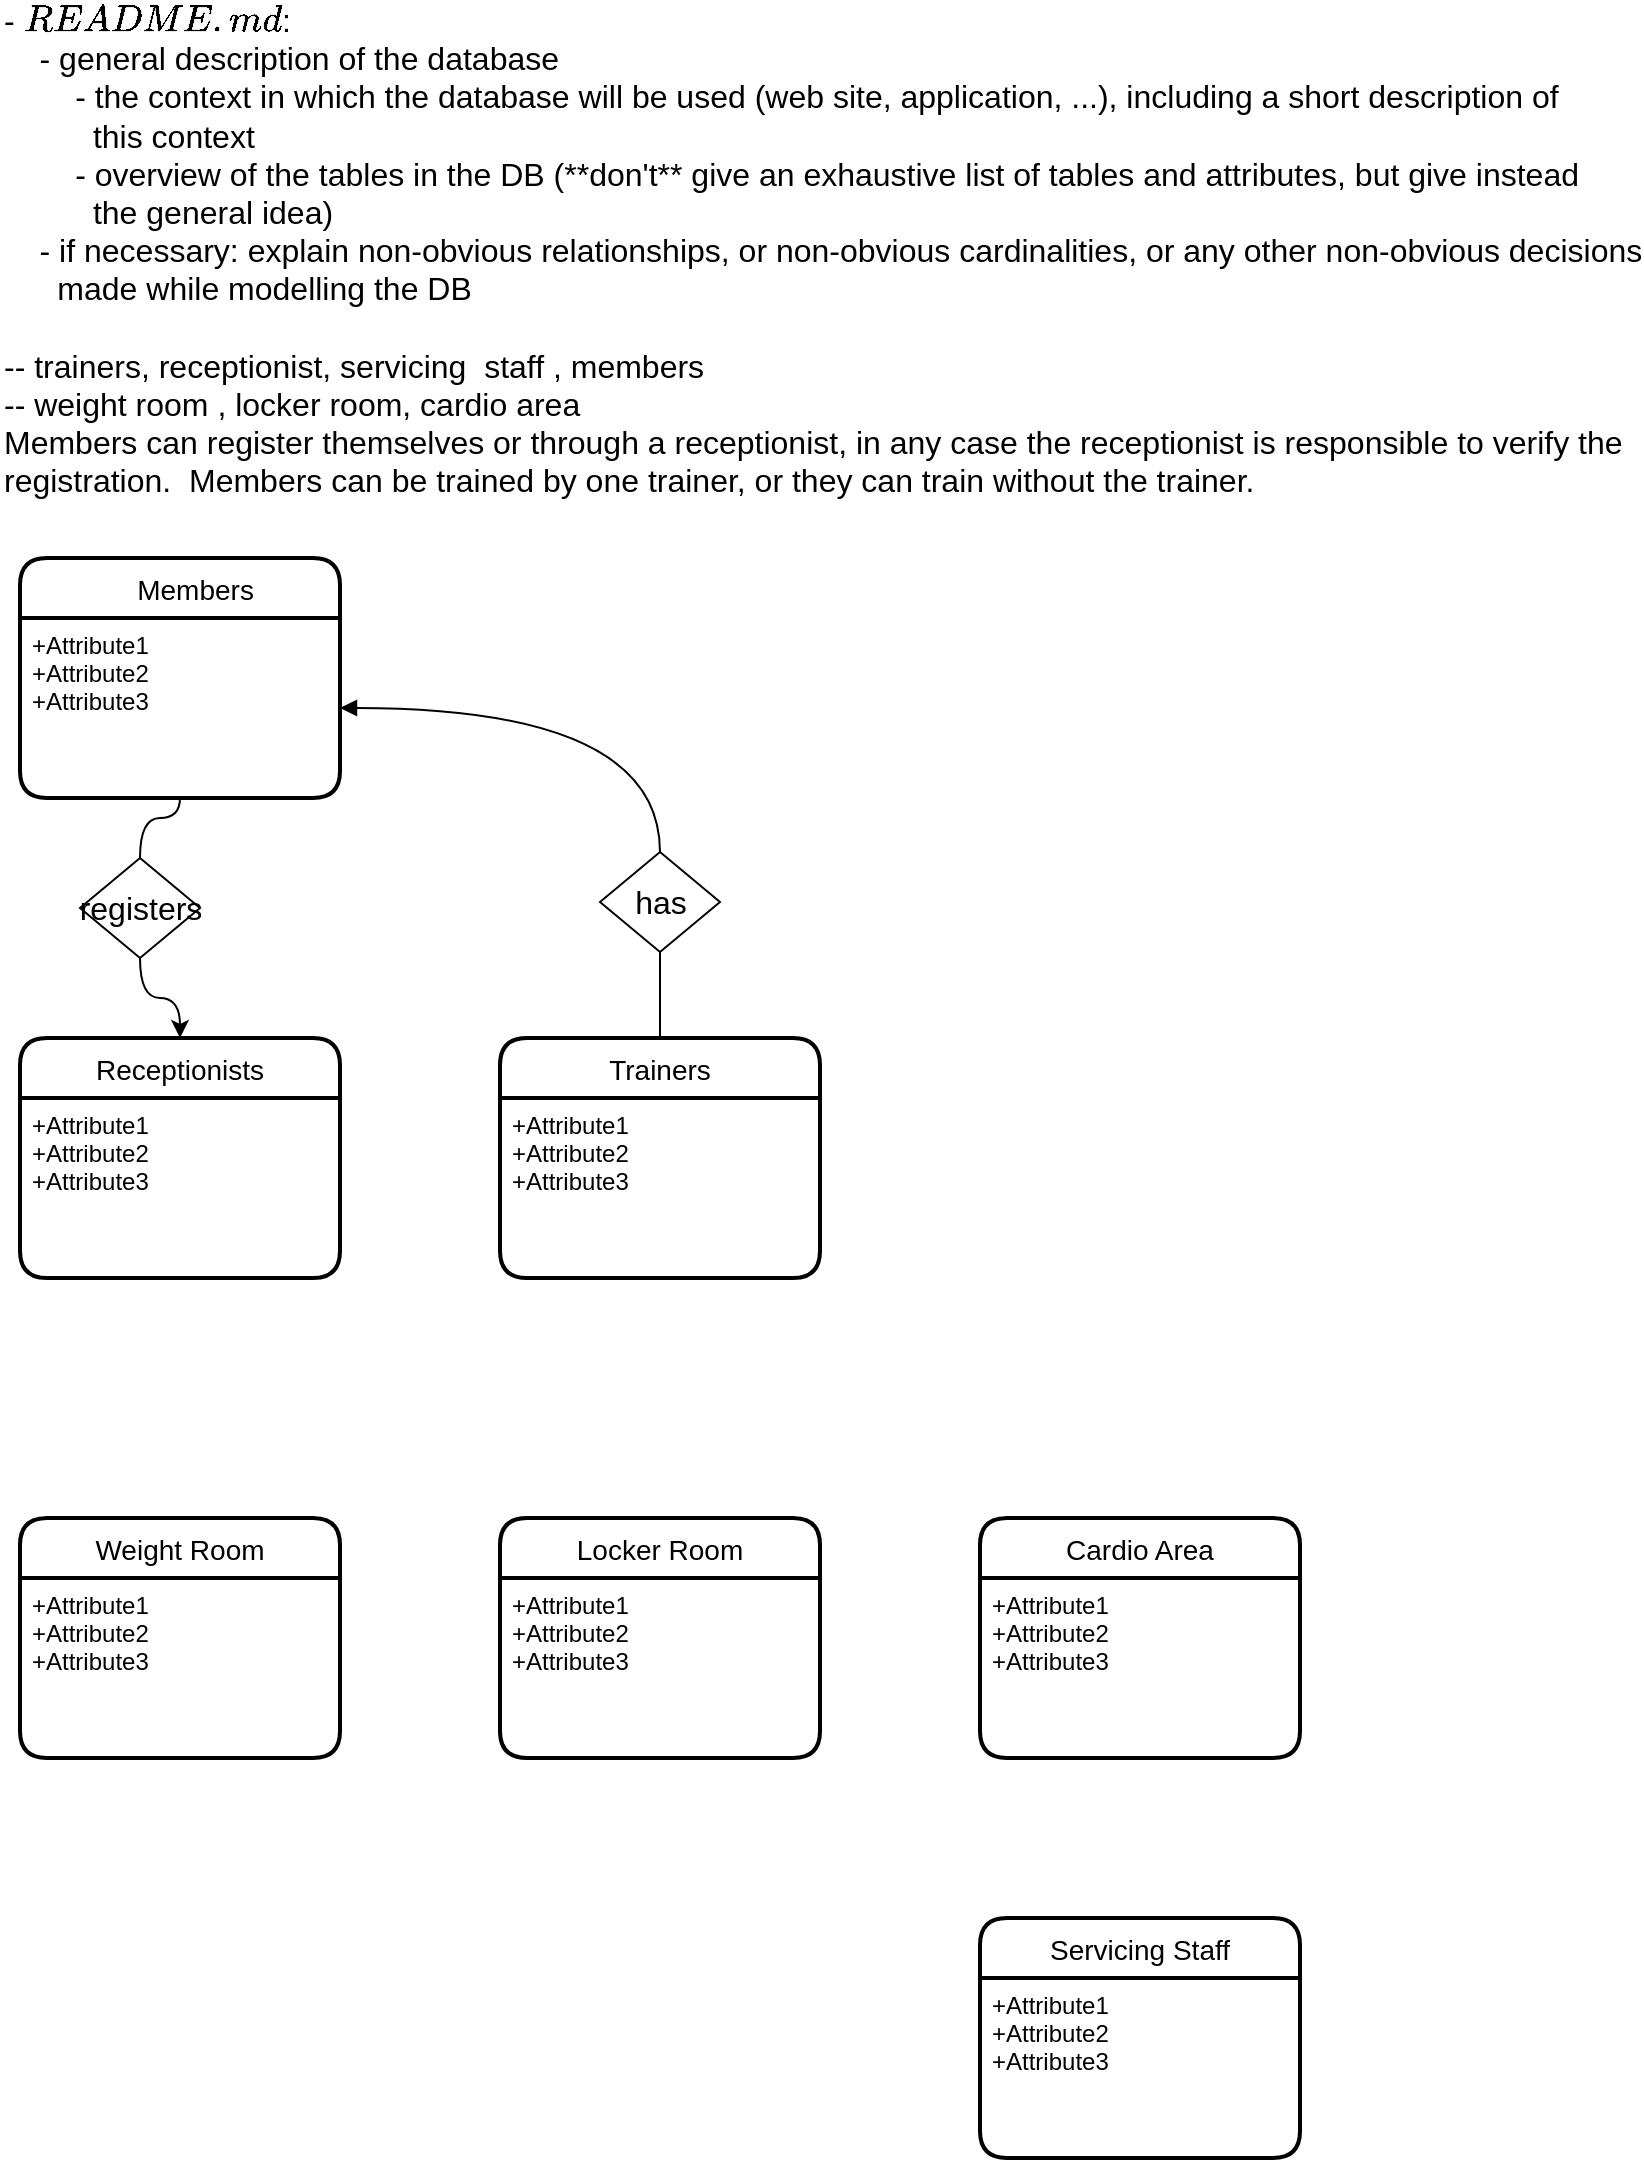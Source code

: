 <mxfile version="16.6.2" type="github">
  <diagram id="NNTBMT7bNkWJuyEZ8qoW" name="Page-1">
    <mxGraphModel dx="1459" dy="2177" grid="1" gridSize="10" guides="1" tooltips="1" connect="1" arrows="1" fold="1" page="1" pageScale="1" pageWidth="850" pageHeight="1100" math="0" shadow="0">
      <root>
        <mxCell id="0" />
        <mxCell id="1" parent="0" />
        <mxCell id="zL7FWNWjEm8KsL3GWkdt-2" value="    Members" style="swimlane;childLayout=stackLayout;horizontal=1;startSize=30;horizontalStack=0;rounded=1;fontSize=14;fontStyle=0;strokeWidth=2;resizeParent=0;resizeLast=1;shadow=0;dashed=0;align=center;" vertex="1" parent="1">
          <mxGeometry x="80" y="240" width="160" height="120" as="geometry" />
        </mxCell>
        <mxCell id="zL7FWNWjEm8KsL3GWkdt-3" value="+Attribute1&#xa;+Attribute2&#xa;+Attribute3" style="align=left;strokeColor=none;fillColor=none;spacingLeft=4;fontSize=12;verticalAlign=top;resizable=0;rotatable=0;part=1;" vertex="1" parent="zL7FWNWjEm8KsL3GWkdt-2">
          <mxGeometry y="30" width="160" height="90" as="geometry" />
        </mxCell>
        <mxCell id="zL7FWNWjEm8KsL3GWkdt-4" value="Receptionists " style="swimlane;childLayout=stackLayout;horizontal=1;startSize=30;horizontalStack=0;rounded=1;fontSize=14;fontStyle=0;strokeWidth=2;resizeParent=0;resizeLast=1;shadow=0;dashed=0;align=center;" vertex="1" parent="1">
          <mxGeometry x="80" y="480" width="160" height="120" as="geometry" />
        </mxCell>
        <mxCell id="zL7FWNWjEm8KsL3GWkdt-5" value="+Attribute1&#xa;+Attribute2&#xa;+Attribute3" style="align=left;strokeColor=none;fillColor=none;spacingLeft=4;fontSize=12;verticalAlign=top;resizable=0;rotatable=0;part=1;" vertex="1" parent="zL7FWNWjEm8KsL3GWkdt-4">
          <mxGeometry y="30" width="160" height="90" as="geometry" />
        </mxCell>
        <mxCell id="zL7FWNWjEm8KsL3GWkdt-6" value="Trainers" style="swimlane;childLayout=stackLayout;horizontal=1;startSize=30;horizontalStack=0;rounded=1;fontSize=14;fontStyle=0;strokeWidth=2;resizeParent=0;resizeLast=1;shadow=0;dashed=0;align=center;" vertex="1" parent="1">
          <mxGeometry x="320" y="480" width="160" height="120" as="geometry" />
        </mxCell>
        <mxCell id="zL7FWNWjEm8KsL3GWkdt-7" value="+Attribute1&#xa;+Attribute2&#xa;+Attribute3" style="align=left;strokeColor=none;fillColor=none;spacingLeft=4;fontSize=12;verticalAlign=top;resizable=0;rotatable=0;part=1;" vertex="1" parent="zL7FWNWjEm8KsL3GWkdt-6">
          <mxGeometry y="30" width="160" height="90" as="geometry" />
        </mxCell>
        <mxCell id="zL7FWNWjEm8KsL3GWkdt-8" value="Servicing Staff" style="swimlane;childLayout=stackLayout;horizontal=1;startSize=30;horizontalStack=0;rounded=1;fontSize=14;fontStyle=0;strokeWidth=2;resizeParent=0;resizeLast=1;shadow=0;dashed=0;align=center;" vertex="1" parent="1">
          <mxGeometry x="560" y="920" width="160" height="120" as="geometry" />
        </mxCell>
        <mxCell id="zL7FWNWjEm8KsL3GWkdt-9" value="+Attribute1&#xa;+Attribute2&#xa;+Attribute3" style="align=left;strokeColor=none;fillColor=none;spacingLeft=4;fontSize=12;verticalAlign=top;resizable=0;rotatable=0;part=1;" vertex="1" parent="zL7FWNWjEm8KsL3GWkdt-8">
          <mxGeometry y="30" width="160" height="90" as="geometry" />
        </mxCell>
        <mxCell id="zL7FWNWjEm8KsL3GWkdt-12" value="&lt;font style=&quot;font-size: 16px&quot;&gt;- `README.md`:&lt;/font&gt;&lt;br&gt;&lt;div style=&quot;font-size: 16px&quot; align=&quot;left&quot;&gt;&lt;font style=&quot;font-size: 16px&quot;&gt;&amp;nbsp;&amp;nbsp;&amp;nbsp; - general description of the database&lt;br&gt;&amp;nbsp;&amp;nbsp;&amp;nbsp;&amp;nbsp;&amp;nbsp;&amp;nbsp;&amp;nbsp; - the context in which the database will be used (web site, application, ...), including a short description of&lt;br&gt;&amp;nbsp;&amp;nbsp;&amp;nbsp;&amp;nbsp;&amp;nbsp;&amp;nbsp;&amp;nbsp;&amp;nbsp;&amp;nbsp; this context&lt;br&gt;&amp;nbsp;&amp;nbsp;&amp;nbsp;&amp;nbsp;&amp;nbsp;&amp;nbsp;&amp;nbsp; - overview of the tables in the DB (**don&#39;t** give an exhaustive list of tables and attributes, but give instead&lt;br&gt;&amp;nbsp;&amp;nbsp;&amp;nbsp;&amp;nbsp;&amp;nbsp;&amp;nbsp;&amp;nbsp;&amp;nbsp;&amp;nbsp; the general idea)&lt;br&gt;&amp;nbsp;&amp;nbsp;&amp;nbsp; - if necessary: explain non-obvious relationships, or non-obvious cardinalities, or any other non-obvious decisions&lt;br&gt;&amp;nbsp;&amp;nbsp;&amp;nbsp;&amp;nbsp;&amp;nbsp; made while modelling the DB&lt;br&gt;&lt;/font&gt;&lt;/div&gt;&lt;div style=&quot;font-size: 16px&quot; align=&quot;left&quot;&gt;&lt;font style=&quot;font-size: 16px&quot;&gt;&lt;br&gt;&lt;/font&gt;&lt;/div&gt;&lt;div style=&quot;font-size: 16px&quot; align=&quot;left&quot;&gt;&lt;div style=&quot;font-size: 16px&quot; align=&quot;left&quot;&gt;&lt;font style=&quot;font-size: 16px&quot;&gt;-- trainers, receptionist, servicing&amp;nbsp; staff , members&lt;br style=&quot;font-size: 16px&quot;&gt;-- weight room , locker room, cardio area&lt;/font&gt;&lt;/div&gt;&lt;div style=&quot;font-size: 16px&quot; align=&quot;left&quot;&gt;&lt;font style=&quot;font-size: 16px&quot;&gt;Members can register themselves or through a receptionist, in any case the receptionist is responsible to verify the &lt;br&gt;registration.&amp;nbsp; Members can be trained by one trainer, or they can train without the trainer.&amp;nbsp; &lt;br&gt;&lt;/font&gt;&lt;/div&gt;&lt;div style=&quot;font-size: 16px&quot; align=&quot;left&quot;&gt;&lt;font style=&quot;font-size: 16px&quot;&gt;&lt;br&gt;&lt;/font&gt;&lt;/div&gt;&lt;div style=&quot;font-size: 16px&quot; align=&quot;left&quot;&gt;&lt;font style=&quot;font-size: 16px&quot;&gt;&lt;br&gt;&lt;/font&gt;&lt;/div&gt;&lt;/div&gt;&lt;div style=&quot;font-size: 16px&quot; align=&quot;left&quot;&gt;&lt;font style=&quot;font-size: 16px&quot;&gt;&lt;br&gt;&lt;/font&gt;&lt;/div&gt;" style="text;html=1;align=left;verticalAlign=middle;resizable=0;points=[];autosize=1;strokeColor=none;fillColor=none;" vertex="1" parent="1">
          <mxGeometry x="70" y="10" width="750" height="210" as="geometry" />
        </mxCell>
        <mxCell id="zL7FWNWjEm8KsL3GWkdt-14" value="Cardio Area" style="swimlane;childLayout=stackLayout;horizontal=1;startSize=30;horizontalStack=0;rounded=1;fontSize=14;fontStyle=0;strokeWidth=2;resizeParent=0;resizeLast=1;shadow=0;dashed=0;align=center;" vertex="1" parent="1">
          <mxGeometry x="560" y="720" width="160" height="120" as="geometry" />
        </mxCell>
        <mxCell id="zL7FWNWjEm8KsL3GWkdt-15" value="+Attribute1&#xa;+Attribute2&#xa;+Attribute3" style="align=left;strokeColor=none;fillColor=none;spacingLeft=4;fontSize=12;verticalAlign=top;resizable=0;rotatable=0;part=1;" vertex="1" parent="zL7FWNWjEm8KsL3GWkdt-14">
          <mxGeometry y="30" width="160" height="90" as="geometry" />
        </mxCell>
        <mxCell id="zL7FWNWjEm8KsL3GWkdt-16" value="Locker Room" style="swimlane;childLayout=stackLayout;horizontal=1;startSize=30;horizontalStack=0;rounded=1;fontSize=14;fontStyle=0;strokeWidth=2;resizeParent=0;resizeLast=1;shadow=0;dashed=0;align=center;" vertex="1" parent="1">
          <mxGeometry x="320" y="720" width="160" height="120" as="geometry" />
        </mxCell>
        <mxCell id="zL7FWNWjEm8KsL3GWkdt-17" value="+Attribute1&#xa;+Attribute2&#xa;+Attribute3" style="align=left;strokeColor=none;fillColor=none;spacingLeft=4;fontSize=12;verticalAlign=top;resizable=0;rotatable=0;part=1;" vertex="1" parent="zL7FWNWjEm8KsL3GWkdt-16">
          <mxGeometry y="30" width="160" height="90" as="geometry" />
        </mxCell>
        <mxCell id="zL7FWNWjEm8KsL3GWkdt-18" value="Weight Room" style="swimlane;childLayout=stackLayout;horizontal=1;startSize=30;horizontalStack=0;rounded=1;fontSize=14;fontStyle=0;strokeWidth=2;resizeParent=0;resizeLast=1;shadow=0;dashed=0;align=center;" vertex="1" parent="1">
          <mxGeometry x="80" y="720" width="160" height="120" as="geometry" />
        </mxCell>
        <mxCell id="zL7FWNWjEm8KsL3GWkdt-19" value="+Attribute1&#xa;+Attribute2&#xa;+Attribute3" style="align=left;strokeColor=none;fillColor=none;spacingLeft=4;fontSize=12;verticalAlign=top;resizable=0;rotatable=0;part=1;" vertex="1" parent="zL7FWNWjEm8KsL3GWkdt-18">
          <mxGeometry y="30" width="160" height="90" as="geometry" />
        </mxCell>
        <mxCell id="zL7FWNWjEm8KsL3GWkdt-21" style="edgeStyle=orthogonalEdgeStyle;rounded=0;orthogonalLoop=1;jettySize=auto;html=1;fontSize=16;endArrow=none;endFill=0;curved=1;" edge="1" parent="1" source="zL7FWNWjEm8KsL3GWkdt-20" target="zL7FWNWjEm8KsL3GWkdt-3">
          <mxGeometry relative="1" as="geometry" />
        </mxCell>
        <mxCell id="zL7FWNWjEm8KsL3GWkdt-22" style="edgeStyle=orthogonalEdgeStyle;rounded=0;orthogonalLoop=1;jettySize=auto;html=1;fontSize=16;curved=1;" edge="1" parent="1" source="zL7FWNWjEm8KsL3GWkdt-20" target="zL7FWNWjEm8KsL3GWkdt-4">
          <mxGeometry relative="1" as="geometry" />
        </mxCell>
        <mxCell id="zL7FWNWjEm8KsL3GWkdt-20" value="registers" style="shape=rhombus;html=1;dashed=0;whitespace=wrap;perimeter=rhombusPerimeter;fontSize=16;" vertex="1" parent="1">
          <mxGeometry x="110" y="390" width="60" height="50" as="geometry" />
        </mxCell>
        <mxCell id="zL7FWNWjEm8KsL3GWkdt-24" style="edgeStyle=orthogonalEdgeStyle;rounded=0;orthogonalLoop=1;jettySize=auto;html=1;entryX=1;entryY=0.5;entryDx=0;entryDy=0;fontSize=16;endArrow=block;endFill=1;curved=1;exitX=0.5;exitY=0;exitDx=0;exitDy=0;" edge="1" parent="1" source="zL7FWNWjEm8KsL3GWkdt-23" target="zL7FWNWjEm8KsL3GWkdt-3">
          <mxGeometry relative="1" as="geometry" />
        </mxCell>
        <mxCell id="zL7FWNWjEm8KsL3GWkdt-25" style="edgeStyle=orthogonalEdgeStyle;rounded=0;orthogonalLoop=1;jettySize=auto;html=1;fontSize=16;endArrow=none;endFill=0;curved=1;" edge="1" parent="1" source="zL7FWNWjEm8KsL3GWkdt-23" target="zL7FWNWjEm8KsL3GWkdt-6">
          <mxGeometry relative="1" as="geometry" />
        </mxCell>
        <mxCell id="zL7FWNWjEm8KsL3GWkdt-23" value="has" style="shape=rhombus;html=1;dashed=0;whitespace=wrap;perimeter=rhombusPerimeter;fontSize=16;" vertex="1" parent="1">
          <mxGeometry x="370" y="387" width="60" height="50" as="geometry" />
        </mxCell>
      </root>
    </mxGraphModel>
  </diagram>
</mxfile>
